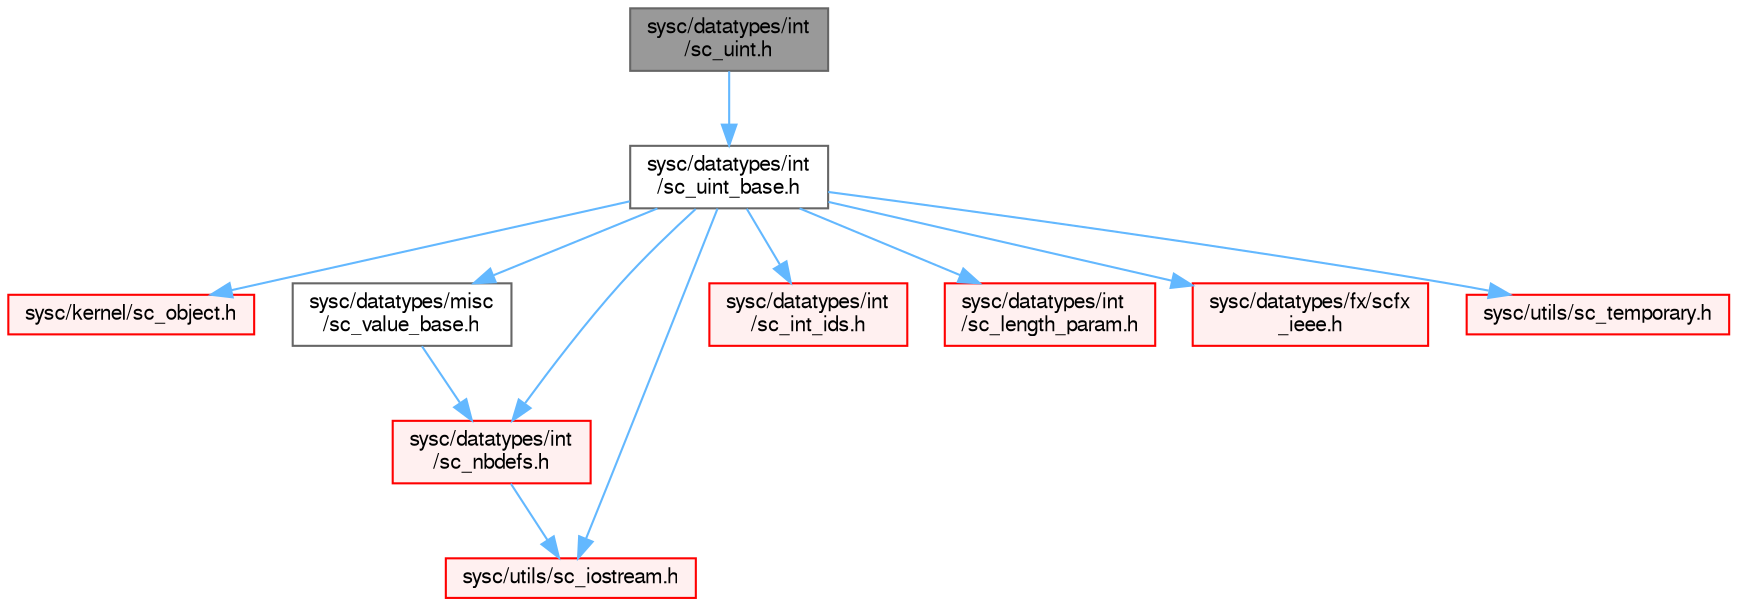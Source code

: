 digraph "sysc/datatypes/int/sc_uint.h"
{
 // LATEX_PDF_SIZE
  bgcolor="transparent";
  edge [fontname=FreeSans,fontsize=10,labelfontname=FreeSans,labelfontsize=10];
  node [fontname=FreeSans,fontsize=10,shape=box,height=0.2,width=0.4];
  Node1 [id="Node000001",label="sysc/datatypes/int\l/sc_uint.h",height=0.2,width=0.4,color="gray40", fillcolor="grey60", style="filled", fontcolor="black",tooltip=" "];
  Node1 -> Node2 [id="edge1_Node000001_Node000002",color="steelblue1",style="solid",tooltip=" "];
  Node2 [id="Node000002",label="sysc/datatypes/int\l/sc_uint_base.h",height=0.2,width=0.4,color="grey40", fillcolor="white", style="filled",URL="$a00158.html",tooltip=" "];
  Node2 -> Node3 [id="edge2_Node000002_Node000003",color="steelblue1",style="solid",tooltip=" "];
  Node3 [id="Node000003",label="sysc/kernel/sc_object.h",height=0.2,width=0.4,color="red", fillcolor="#FFF0F0", style="filled",URL="$a00380.html",tooltip=" "];
  Node2 -> Node12 [id="edge3_Node000002_Node000012",color="steelblue1",style="solid",tooltip=" "];
  Node12 [id="Node000012",label="sysc/datatypes/misc\l/sc_value_base.h",height=0.2,width=0.4,color="grey40", fillcolor="white", style="filled",URL="$a00029.html",tooltip=" "];
  Node12 -> Node13 [id="edge4_Node000012_Node000013",color="steelblue1",style="solid",tooltip=" "];
  Node13 [id="Node000013",label="sysc/datatypes/int\l/sc_nbdefs.h",height=0.2,width=0.4,color="red", fillcolor="#FFF0F0", style="filled",URL="$a00140.html",tooltip=" "];
  Node13 -> Node16 [id="edge5_Node000013_Node000016",color="steelblue1",style="solid",tooltip=" "];
  Node16 [id="Node000016",label="sysc/utils/sc_iostream.h",height=0.2,width=0.4,color="red", fillcolor="#FFF0F0", style="filled",URL="$a00236.html",tooltip=" "];
  Node2 -> Node25 [id="edge6_Node000002_Node000025",color="steelblue1",style="solid",tooltip=" "];
  Node25 [id="Node000025",label="sysc/datatypes/int\l/sc_int_ids.h",height=0.2,width=0.4,color="red", fillcolor="#FFF0F0", style="filled",URL="$a00161.html",tooltip=" "];
  Node2 -> Node26 [id="edge7_Node000002_Node000026",color="steelblue1",style="solid",tooltip=" "];
  Node26 [id="Node000026",label="sysc/datatypes/int\l/sc_length_param.h",height=0.2,width=0.4,color="red", fillcolor="#FFF0F0", style="filled",URL="$a00173.html",tooltip=" "];
  Node2 -> Node13 [id="edge8_Node000002_Node000013",color="steelblue1",style="solid",tooltip=" "];
  Node2 -> Node40 [id="edge9_Node000002_Node000040",color="steelblue1",style="solid",tooltip=" "];
  Node40 [id="Node000040",label="sysc/datatypes/fx/scfx\l_ieee.h",height=0.2,width=0.4,color="red", fillcolor="#FFF0F0", style="filled",URL="$a00110.html",tooltip=" "];
  Node2 -> Node16 [id="edge10_Node000002_Node000016",color="steelblue1",style="solid",tooltip=" "];
  Node2 -> Node54 [id="edge11_Node000002_Node000054",color="steelblue1",style="solid",tooltip=" "];
  Node54 [id="Node000054",label="sysc/utils/sc_temporary.h",height=0.2,width=0.4,color="red", fillcolor="#FFF0F0", style="filled",URL="$a00230.html",tooltip=" "];
}
